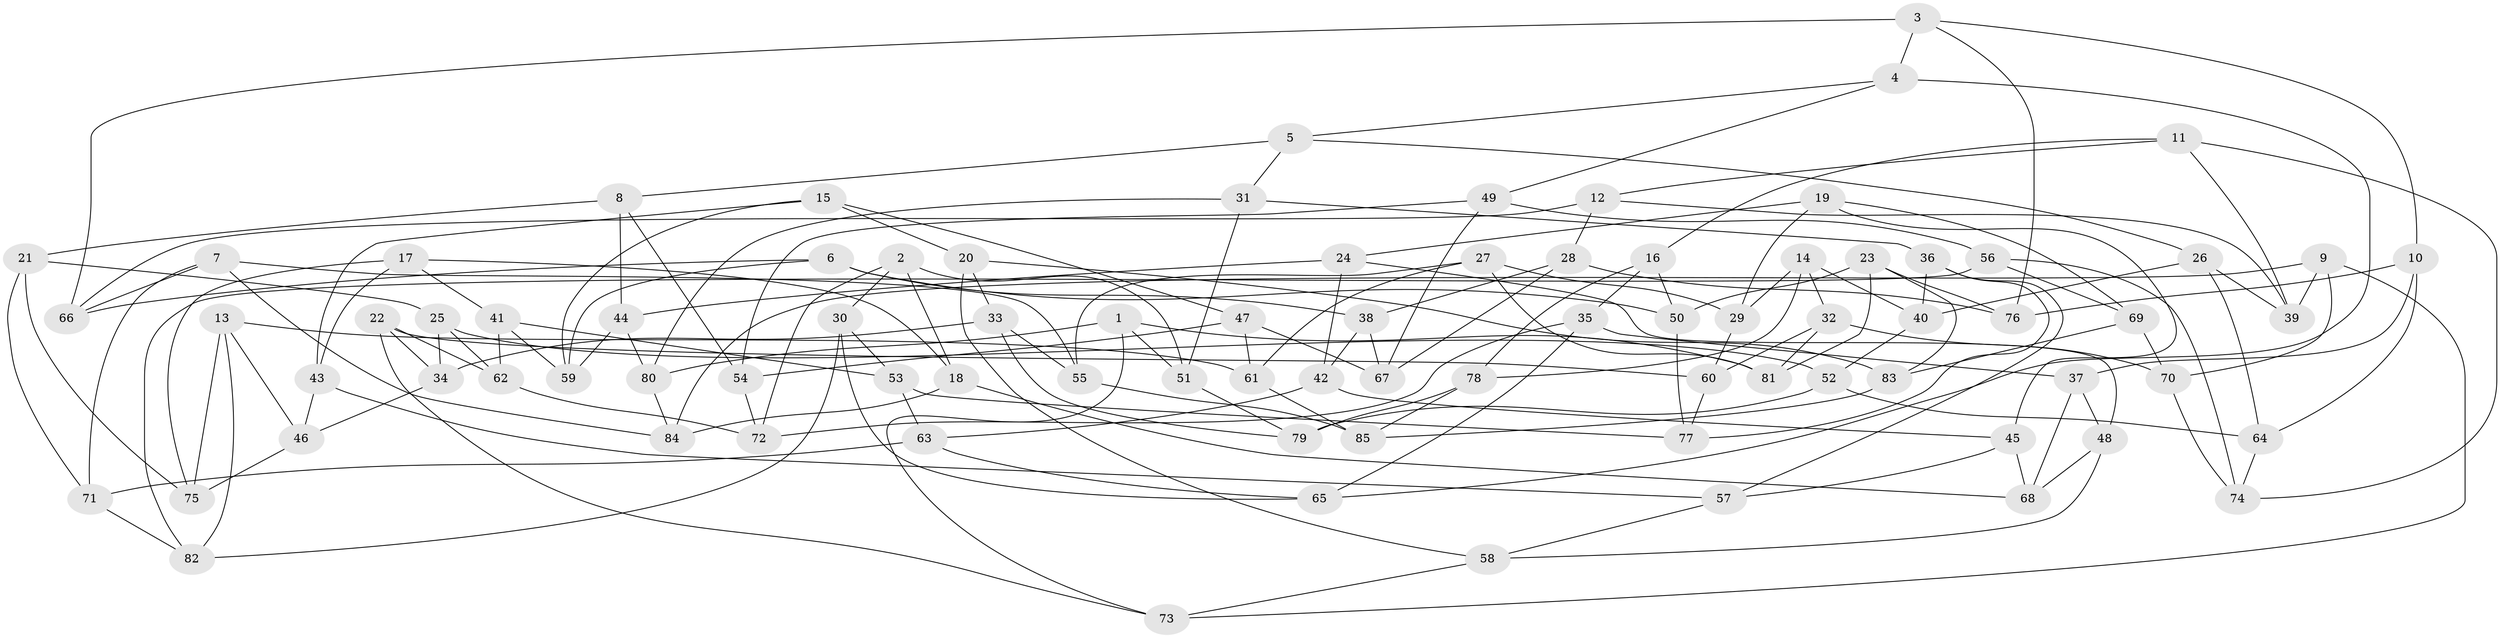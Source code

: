 // coarse degree distribution, {5: 0.2692307692307692, 6: 0.19230769230769232, 8: 0.2692307692307692, 7: 0.2692307692307692}
// Generated by graph-tools (version 1.1) at 2025/38/03/04/25 23:38:19]
// undirected, 85 vertices, 170 edges
graph export_dot {
  node [color=gray90,style=filled];
  1;
  2;
  3;
  4;
  5;
  6;
  7;
  8;
  9;
  10;
  11;
  12;
  13;
  14;
  15;
  16;
  17;
  18;
  19;
  20;
  21;
  22;
  23;
  24;
  25;
  26;
  27;
  28;
  29;
  30;
  31;
  32;
  33;
  34;
  35;
  36;
  37;
  38;
  39;
  40;
  41;
  42;
  43;
  44;
  45;
  46;
  47;
  48;
  49;
  50;
  51;
  52;
  53;
  54;
  55;
  56;
  57;
  58;
  59;
  60;
  61;
  62;
  63;
  64;
  65;
  66;
  67;
  68;
  69;
  70;
  71;
  72;
  73;
  74;
  75;
  76;
  77;
  78;
  79;
  80;
  81;
  82;
  83;
  84;
  85;
  1 -- 80;
  1 -- 51;
  1 -- 73;
  1 -- 81;
  2 -- 72;
  2 -- 30;
  2 -- 18;
  2 -- 51;
  3 -- 76;
  3 -- 10;
  3 -- 66;
  3 -- 4;
  4 -- 65;
  4 -- 49;
  4 -- 5;
  5 -- 8;
  5 -- 31;
  5 -- 26;
  6 -- 66;
  6 -- 38;
  6 -- 59;
  6 -- 50;
  7 -- 66;
  7 -- 71;
  7 -- 55;
  7 -- 84;
  8 -- 21;
  8 -- 54;
  8 -- 44;
  9 -- 73;
  9 -- 70;
  9 -- 84;
  9 -- 39;
  10 -- 76;
  10 -- 64;
  10 -- 37;
  11 -- 16;
  11 -- 74;
  11 -- 39;
  11 -- 12;
  12 -- 28;
  12 -- 66;
  12 -- 39;
  13 -- 75;
  13 -- 46;
  13 -- 82;
  13 -- 61;
  14 -- 78;
  14 -- 29;
  14 -- 40;
  14 -- 32;
  15 -- 20;
  15 -- 43;
  15 -- 47;
  15 -- 59;
  16 -- 50;
  16 -- 78;
  16 -- 35;
  17 -- 75;
  17 -- 41;
  17 -- 43;
  17 -- 18;
  18 -- 84;
  18 -- 68;
  19 -- 24;
  19 -- 45;
  19 -- 29;
  19 -- 69;
  20 -- 83;
  20 -- 33;
  20 -- 58;
  21 -- 75;
  21 -- 71;
  21 -- 25;
  22 -- 62;
  22 -- 73;
  22 -- 34;
  22 -- 60;
  23 -- 76;
  23 -- 50;
  23 -- 81;
  23 -- 83;
  24 -- 42;
  24 -- 44;
  24 -- 48;
  25 -- 62;
  25 -- 52;
  25 -- 34;
  26 -- 39;
  26 -- 40;
  26 -- 64;
  27 -- 55;
  27 -- 29;
  27 -- 61;
  27 -- 81;
  28 -- 67;
  28 -- 76;
  28 -- 38;
  29 -- 60;
  30 -- 65;
  30 -- 53;
  30 -- 82;
  31 -- 80;
  31 -- 51;
  31 -- 36;
  32 -- 70;
  32 -- 81;
  32 -- 60;
  33 -- 79;
  33 -- 55;
  33 -- 34;
  34 -- 46;
  35 -- 37;
  35 -- 65;
  35 -- 72;
  36 -- 57;
  36 -- 40;
  36 -- 77;
  37 -- 48;
  37 -- 68;
  38 -- 67;
  38 -- 42;
  40 -- 52;
  41 -- 62;
  41 -- 59;
  41 -- 53;
  42 -- 45;
  42 -- 63;
  43 -- 46;
  43 -- 57;
  44 -- 59;
  44 -- 80;
  45 -- 68;
  45 -- 57;
  46 -- 75;
  47 -- 54;
  47 -- 61;
  47 -- 67;
  48 -- 58;
  48 -- 68;
  49 -- 54;
  49 -- 67;
  49 -- 56;
  50 -- 77;
  51 -- 79;
  52 -- 64;
  52 -- 79;
  53 -- 63;
  53 -- 77;
  54 -- 72;
  55 -- 85;
  56 -- 82;
  56 -- 74;
  56 -- 69;
  57 -- 58;
  58 -- 73;
  60 -- 77;
  61 -- 85;
  62 -- 72;
  63 -- 71;
  63 -- 65;
  64 -- 74;
  69 -- 70;
  69 -- 83;
  70 -- 74;
  71 -- 82;
  78 -- 79;
  78 -- 85;
  80 -- 84;
  83 -- 85;
}
